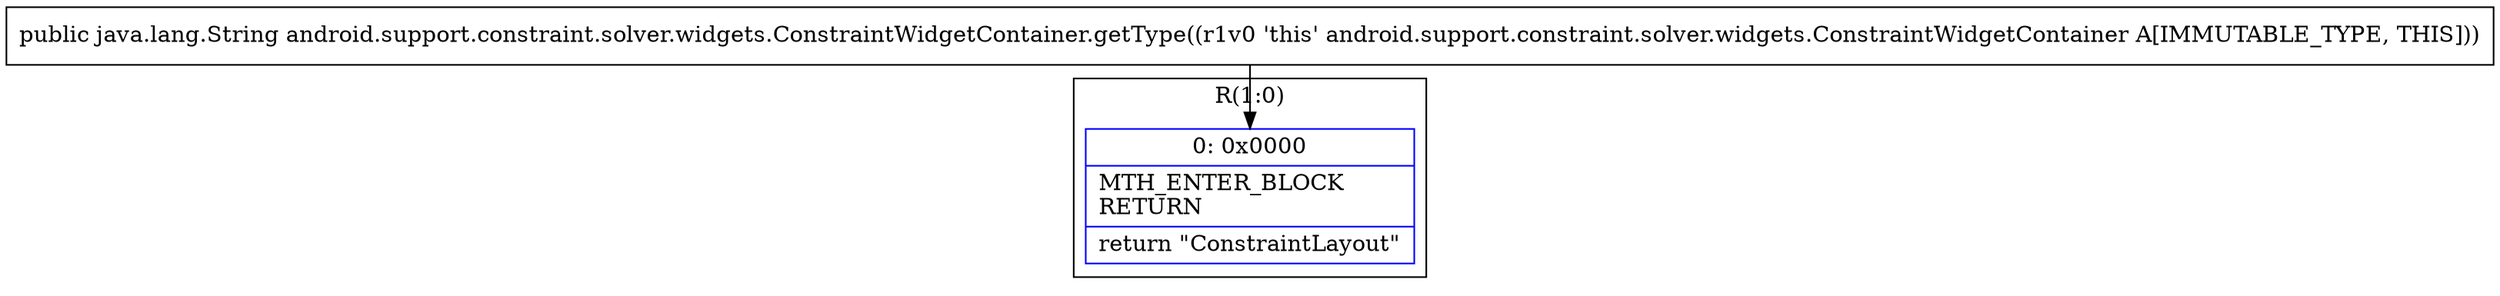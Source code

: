 digraph "CFG forandroid.support.constraint.solver.widgets.ConstraintWidgetContainer.getType()Ljava\/lang\/String;" {
subgraph cluster_Region_847827446 {
label = "R(1:0)";
node [shape=record,color=blue];
Node_0 [shape=record,label="{0\:\ 0x0000|MTH_ENTER_BLOCK\lRETURN\l|return \"ConstraintLayout\"\l}"];
}
MethodNode[shape=record,label="{public java.lang.String android.support.constraint.solver.widgets.ConstraintWidgetContainer.getType((r1v0 'this' android.support.constraint.solver.widgets.ConstraintWidgetContainer A[IMMUTABLE_TYPE, THIS])) }"];
MethodNode -> Node_0;
}

